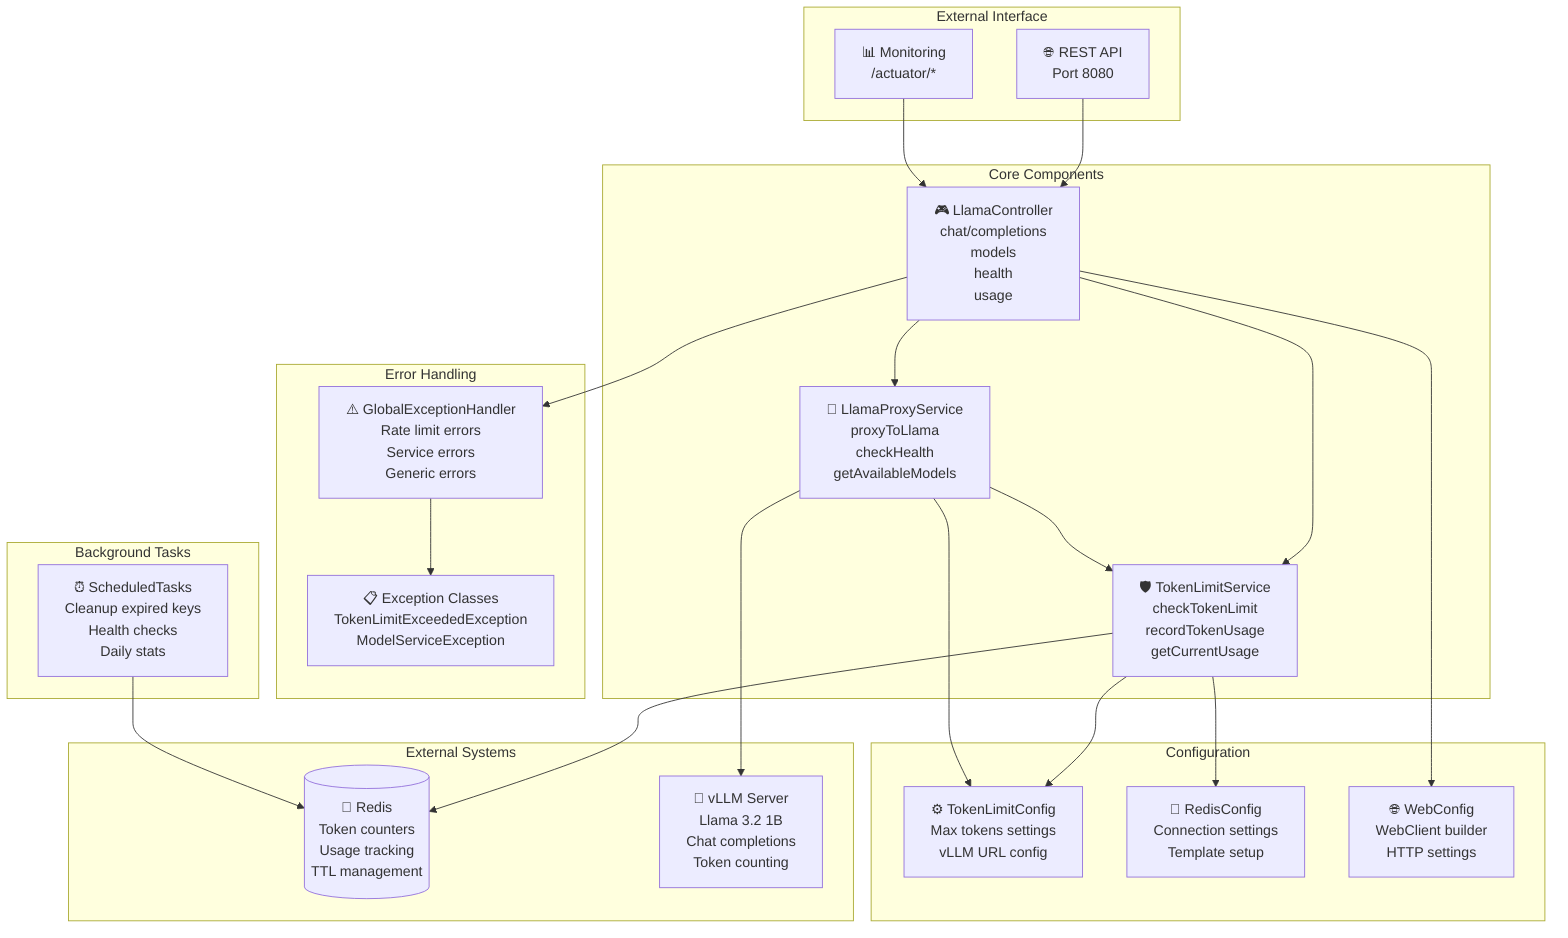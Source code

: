 graph TB
    %% Input/Output
    subgraph "External Interface"
        API[🌐 REST API<br/>Port 8080]
        Monitor[📊 Monitoring<br/>/actuator/*]
    end
    
    %% Core Components
    subgraph "Core Components"
        Controller[🎮 LlamaController<br/>chat/completions<br/>models<br/>health<br/>usage]
        
        TokenLimit[🛡️ TokenLimitService<br/>checkTokenLimit<br/>recordTokenUsage<br/>getCurrentUsage]
        
        Proxy[🔄 LlamaProxyService<br/>proxyToLlama<br/>checkHealth<br/>getAvailableModels]
    end
    
    %% Configuration
    subgraph "Configuration"
        Config[⚙️ TokenLimitConfig<br/>Max tokens settings<br/>vLLM URL config]
        
        RedisConfig[🔧 RedisConfig<br/>Connection settings<br/>Template setup]
        
        WebConfig[🌐 WebConfig<br/>WebClient builder<br/>HTTP settings]
    end
    
    %% External Dependencies
    subgraph "External Systems"
        Redis[(💾 Redis<br/>Token counters<br/>Usage tracking<br/>TTL management)]
        
        vLLM[🤖 vLLM Server<br/>Llama 3.2 1B<br/>Chat completions<br/>Token counting]
    end
    
    %% Exception Handling
    subgraph "Error Handling"
        ExHandler[⚠️ GlobalExceptionHandler<br/>Rate limit errors<br/>Service errors<br/>Generic errors]
        
        Exceptions[📋 Exception Classes<br/>TokenLimitExceededException<br/>ModelServiceException]
    end
    
    %% Background Tasks
    subgraph "Background Tasks"
        Scheduler[⏰ ScheduledTasks<br/>Cleanup expired keys<br/>Health checks<br/>Daily stats]
    end
    
    %% Connections
    API --> Controller
    Monitor --> Controller
    
    Controller --> TokenLimit
    Controller --> Proxy
    Controller --> ExHandler
    
    Proxy --> TokenLimit
    Proxy --> vLLM
    
    TokenLimit --> Redis
    TokenLimit --> Config
    
    Proxy --> Config
    Controller --> WebConfig
    TokenLimit --> RedisConfig
    
    ExHandler --> Exceptions
    Scheduler --> Redis